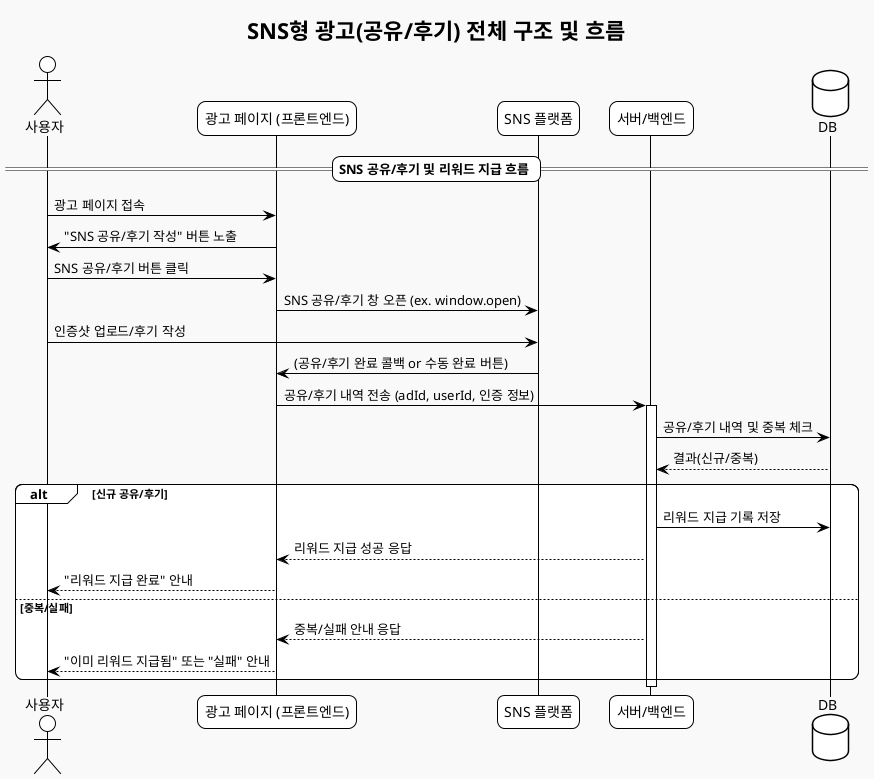 @startuml
!theme plain
skinparam componentStyle uml2
skinparam shadowing false
skinparam roundcorner 15
skinparam monochrome true
skinparam backgroundColor #F9F9F9
skinparam ArrowColor Black
skinparam ArrowFontColor Black
skinparam defaultFontName "Nanum Gothic"

title SNS형 광고(공유/후기) 전체 구조 및 흐름

actor User as "사용자"
participant "광고 페이지 (프론트엔드)" as AdPage
participant "SNS 플랫폼" as SNS
participant "서버/백엔드" as Server
database "DB" as DB

== SNS 공유/후기 및 리워드 지급 흐름 ==

User -> AdPage : 광고 페이지 접속
AdPage -> User : "SNS 공유/후기 작성" 버튼 노출
User -> AdPage : SNS 공유/후기 버튼 클릭
AdPage -> SNS : SNS 공유/후기 창 오픈 (ex. window.open)
User -> SNS : 인증샷 업로드/후기 작성
SNS -> AdPage : (공유/후기 완료 콜백 or 수동 완료 버튼)
AdPage -> Server : 공유/후기 내역 전송 (adId, userId, 인증 정보)
activate Server
Server -> DB : 공유/후기 내역 및 중복 체크
DB --> Server : 결과(신규/중복)
alt 신규 공유/후기
    Server -> DB : 리워드 지급 기록 저장
    Server --> AdPage : 리워드 지급 성공 응답
    AdPage --> User : "리워드 지급 완료" 안내
else 중복/실패
    Server --> AdPage : 중복/실패 안내 응답
    AdPage --> User : "이미 리워드 지급됨" 또는 "실패" 안내
end
deactivate Server

@enduml
